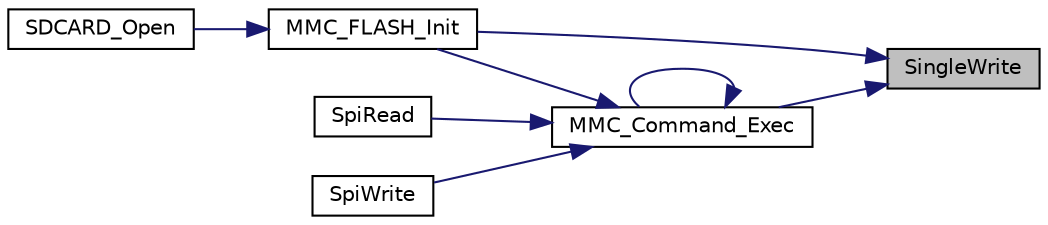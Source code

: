 digraph "SingleWrite"
{
 // LATEX_PDF_SIZE
  edge [fontname="Helvetica",fontsize="10",labelfontname="Helvetica",labelfontsize="10"];
  node [fontname="Helvetica",fontsize="10",shape=record];
  rankdir="RL";
  Node1 [label="SingleWrite",height=0.2,width=0.4,color="black", fillcolor="grey75", style="filled", fontcolor="black",tooltip="This function is used to send data though SPI to general clock for SDCARD operation."];
  Node1 -> Node2 [dir="back",color="midnightblue",fontsize="10",style="solid",fontname="Helvetica"];
  Node2 [label="MMC_Command_Exec",height=0.2,width=0.4,color="black", fillcolor="white", style="filled",URL="$d3/df3/group___n_a_n_o100___s_d_c_a_r_d___e_x_p_o_r_t_e_d___f_u_n_c_t_i_o_n_s.html#gac0eaa114dec5e09d4ffdd779d79ef8c8",tooltip="This function is used to Send SDCARD CMD and Receive Response."];
  Node2 -> Node2 [dir="back",color="midnightblue",fontsize="10",style="solid",fontname="Helvetica"];
  Node2 -> Node3 [dir="back",color="midnightblue",fontsize="10",style="solid",fontname="Helvetica"];
  Node3 [label="MMC_FLASH_Init",height=0.2,width=0.4,color="black", fillcolor="white", style="filled",URL="$d3/df3/group___n_a_n_o100___s_d_c_a_r_d___e_x_p_o_r_t_e_d___f_u_n_c_t_i_o_n_s.html#ga6fca6af47875a8b09ea83310df7955b6",tooltip="This function is used to initialize the flash card."];
  Node3 -> Node4 [dir="back",color="midnightblue",fontsize="10",style="solid",fontname="Helvetica"];
  Node4 [label="SDCARD_Open",height=0.2,width=0.4,color="black", fillcolor="white", style="filled",URL="$d3/df3/group___n_a_n_o100___s_d_c_a_r_d___e_x_p_o_r_t_e_d___f_u_n_c_t_i_o_n_s.html#ga0d1dcbc2556db3fc9e3c3111b8a55b85",tooltip="This function is used to Open GPIO function and initial SDCARD."];
  Node2 -> Node5 [dir="back",color="midnightblue",fontsize="10",style="solid",fontname="Helvetica"];
  Node5 [label="SpiRead",height=0.2,width=0.4,color="black", fillcolor="white", style="filled",URL="$d3/df3/group___n_a_n_o100___s_d_c_a_r_d___e_x_p_o_r_t_e_d___f_u_n_c_t_i_o_n_s.html#ga53822494332506a2799e99df7fd929ff",tooltip="This function is used to Get data from SD card."];
  Node2 -> Node6 [dir="back",color="midnightblue",fontsize="10",style="solid",fontname="Helvetica"];
  Node6 [label="SpiWrite",height=0.2,width=0.4,color="black", fillcolor="white", style="filled",URL="$d3/df3/group___n_a_n_o100___s_d_c_a_r_d___e_x_p_o_r_t_e_d___f_u_n_c_t_i_o_n_s.html#ga2f4ec7ecb036e8bf99b7caf197cbc1d7",tooltip="This function is used to store data into SD card."];
  Node1 -> Node3 [dir="back",color="midnightblue",fontsize="10",style="solid",fontname="Helvetica"];
}
